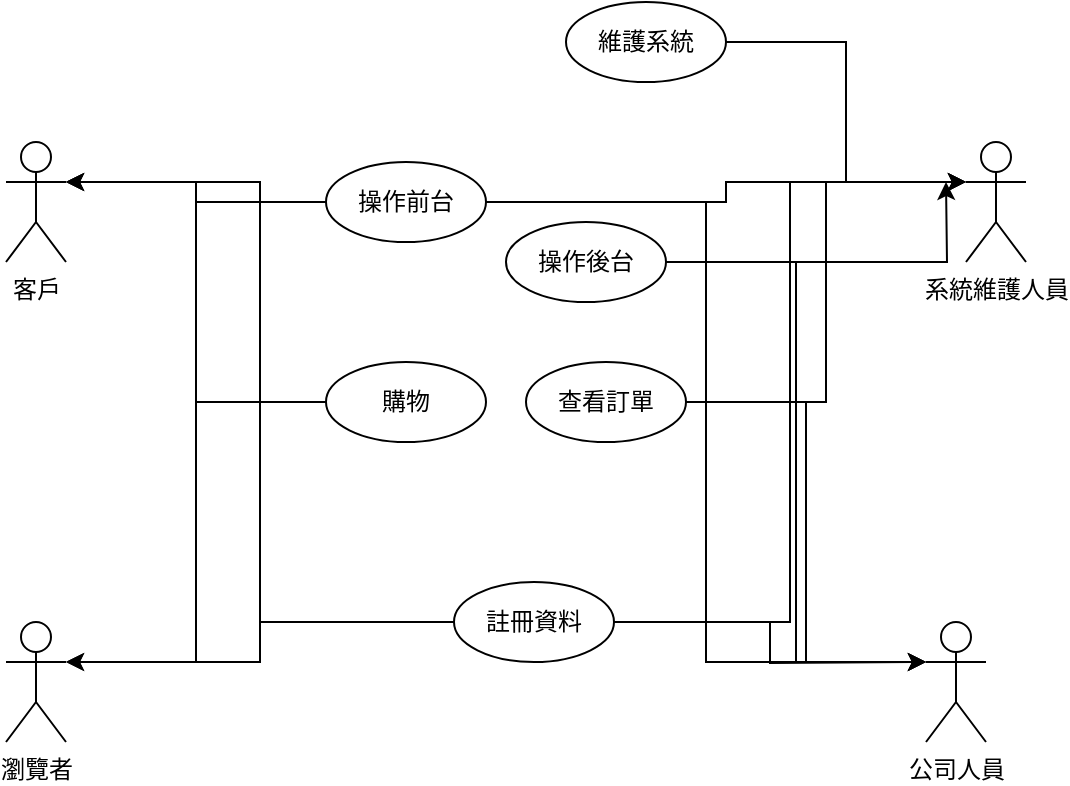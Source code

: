 <mxfile version="17.4.5" type="device" pages="3"><diagram id="V7DGzK6TTjDBdNX_tZ4m" name="(b) 小題"><mxGraphModel dx="1422" dy="738" grid="1" gridSize="10" guides="1" tooltips="1" connect="1" arrows="1" fold="1" page="1" pageScale="1" pageWidth="827" pageHeight="1169" math="0" shadow="0"><root><mxCell id="0"/><mxCell id="1" parent="0"/><mxCell id="cjrY74j4FSeVsqFnspbr-1" value="瀏覽者" style="shape=umlActor;verticalLabelPosition=bottom;verticalAlign=top;html=1;outlineConnect=0;" vertex="1" parent="1"><mxGeometry x="190" y="400" width="30" height="60" as="geometry"/></mxCell><mxCell id="cjrY74j4FSeVsqFnspbr-4" value="客戶" style="shape=umlActor;verticalLabelPosition=bottom;verticalAlign=top;html=1;outlineConnect=0;" vertex="1" parent="1"><mxGeometry x="190" y="160" width="30" height="60" as="geometry"/></mxCell><mxCell id="cjrY74j4FSeVsqFnspbr-5" value="公司人員" style="shape=umlActor;verticalLabelPosition=bottom;verticalAlign=top;html=1;outlineConnect=0;" vertex="1" parent="1"><mxGeometry x="650" y="400" width="30" height="60" as="geometry"/></mxCell><mxCell id="cjrY74j4FSeVsqFnspbr-6" value="系統維護人員" style="shape=umlActor;verticalLabelPosition=bottom;verticalAlign=top;html=1;outlineConnect=0;" vertex="1" parent="1"><mxGeometry x="670" y="160" width="30" height="60" as="geometry"/></mxCell><mxCell id="cjrY74j4FSeVsqFnspbr-30" style="edgeStyle=orthogonalEdgeStyle;rounded=0;orthogonalLoop=1;jettySize=auto;html=1;entryX=0;entryY=0.333;entryDx=0;entryDy=0;entryPerimeter=0;" edge="1" parent="1" source="cjrY74j4FSeVsqFnspbr-15" target="cjrY74j4FSeVsqFnspbr-6"><mxGeometry relative="1" as="geometry"/></mxCell><mxCell id="cjrY74j4FSeVsqFnspbr-31" style="edgeStyle=orthogonalEdgeStyle;rounded=0;orthogonalLoop=1;jettySize=auto;html=1;entryX=0;entryY=0.333;entryDx=0;entryDy=0;entryPerimeter=0;" edge="1" parent="1" source="cjrY74j4FSeVsqFnspbr-15" target="cjrY74j4FSeVsqFnspbr-5"><mxGeometry relative="1" as="geometry"/></mxCell><mxCell id="cjrY74j4FSeVsqFnspbr-33" style="edgeStyle=orthogonalEdgeStyle;rounded=0;orthogonalLoop=1;jettySize=auto;html=1;entryX=1;entryY=0.333;entryDx=0;entryDy=0;entryPerimeter=0;" edge="1" parent="1" source="cjrY74j4FSeVsqFnspbr-15" target="cjrY74j4FSeVsqFnspbr-4"><mxGeometry relative="1" as="geometry"/></mxCell><mxCell id="cjrY74j4FSeVsqFnspbr-34" style="edgeStyle=orthogonalEdgeStyle;rounded=0;orthogonalLoop=1;jettySize=auto;html=1;exitX=0;exitY=0.5;exitDx=0;exitDy=0;entryX=1;entryY=0.333;entryDx=0;entryDy=0;entryPerimeter=0;" edge="1" parent="1" source="cjrY74j4FSeVsqFnspbr-15" target="cjrY74j4FSeVsqFnspbr-1"><mxGeometry relative="1" as="geometry"/></mxCell><mxCell id="cjrY74j4FSeVsqFnspbr-15" value="操作前台" style="ellipse;whiteSpace=wrap;html=1;" vertex="1" parent="1"><mxGeometry x="350" y="170" width="80" height="40" as="geometry"/></mxCell><mxCell id="cjrY74j4FSeVsqFnspbr-24" style="edgeStyle=orthogonalEdgeStyle;rounded=0;orthogonalLoop=1;jettySize=auto;html=1;exitX=1;exitY=0.5;exitDx=0;exitDy=0;" edge="1" parent="1" source="cjrY74j4FSeVsqFnspbr-18"><mxGeometry relative="1" as="geometry"><mxPoint x="660" y="180" as="targetPoint"/><mxPoint x="550" y="220" as="sourcePoint"/></mxGeometry></mxCell><mxCell id="cjrY74j4FSeVsqFnspbr-25" style="edgeStyle=orthogonalEdgeStyle;rounded=0;orthogonalLoop=1;jettySize=auto;html=1;entryX=0;entryY=0.333;entryDx=0;entryDy=0;entryPerimeter=0;" edge="1" parent="1" source="cjrY74j4FSeVsqFnspbr-18" target="cjrY74j4FSeVsqFnspbr-5"><mxGeometry relative="1" as="geometry"/></mxCell><mxCell id="cjrY74j4FSeVsqFnspbr-18" value="操作後台" style="ellipse;whiteSpace=wrap;html=1;" vertex="1" parent="1"><mxGeometry x="440" y="200" width="80" height="40" as="geometry"/></mxCell><mxCell id="cjrY74j4FSeVsqFnspbr-32" style="edgeStyle=orthogonalEdgeStyle;rounded=0;orthogonalLoop=1;jettySize=auto;html=1;entryX=1;entryY=0.333;entryDx=0;entryDy=0;entryPerimeter=0;" edge="1" parent="1" source="cjrY74j4FSeVsqFnspbr-19" target="cjrY74j4FSeVsqFnspbr-4"><mxGeometry relative="1" as="geometry"/></mxCell><mxCell id="cjrY74j4FSeVsqFnspbr-19" value="購物" style="ellipse;whiteSpace=wrap;html=1;" vertex="1" parent="1"><mxGeometry x="350" y="270" width="80" height="40" as="geometry"/></mxCell><mxCell id="cjrY74j4FSeVsqFnspbr-28" style="edgeStyle=orthogonalEdgeStyle;rounded=0;orthogonalLoop=1;jettySize=auto;html=1;" edge="1" parent="1" source="cjrY74j4FSeVsqFnspbr-20"><mxGeometry relative="1" as="geometry"><mxPoint x="650" y="420" as="targetPoint"/></mxGeometry></mxCell><mxCell id="cjrY74j4FSeVsqFnspbr-29" style="edgeStyle=orthogonalEdgeStyle;rounded=0;orthogonalLoop=1;jettySize=auto;html=1;entryX=0;entryY=0.333;entryDx=0;entryDy=0;entryPerimeter=0;" edge="1" parent="1" source="cjrY74j4FSeVsqFnspbr-20" target="cjrY74j4FSeVsqFnspbr-6"><mxGeometry relative="1" as="geometry"/></mxCell><mxCell id="cjrY74j4FSeVsqFnspbr-35" style="edgeStyle=orthogonalEdgeStyle;rounded=0;orthogonalLoop=1;jettySize=auto;html=1;entryX=1;entryY=0.333;entryDx=0;entryDy=0;entryPerimeter=0;" edge="1" parent="1" source="cjrY74j4FSeVsqFnspbr-20" target="cjrY74j4FSeVsqFnspbr-1"><mxGeometry relative="1" as="geometry"/></mxCell><mxCell id="cjrY74j4FSeVsqFnspbr-36" style="edgeStyle=orthogonalEdgeStyle;rounded=0;orthogonalLoop=1;jettySize=auto;html=1;entryX=1;entryY=0.333;entryDx=0;entryDy=0;entryPerimeter=0;" edge="1" parent="1" source="cjrY74j4FSeVsqFnspbr-20" target="cjrY74j4FSeVsqFnspbr-4"><mxGeometry relative="1" as="geometry"/></mxCell><mxCell id="cjrY74j4FSeVsqFnspbr-20" value="註冊資料" style="ellipse;whiteSpace=wrap;html=1;" vertex="1" parent="1"><mxGeometry x="414" y="380" width="80" height="40" as="geometry"/></mxCell><mxCell id="cjrY74j4FSeVsqFnspbr-26" style="edgeStyle=orthogonalEdgeStyle;rounded=0;orthogonalLoop=1;jettySize=auto;html=1;entryX=0;entryY=0.333;entryDx=0;entryDy=0;entryPerimeter=0;" edge="1" parent="1" source="cjrY74j4FSeVsqFnspbr-21" target="cjrY74j4FSeVsqFnspbr-5"><mxGeometry relative="1" as="geometry"/></mxCell><mxCell id="cjrY74j4FSeVsqFnspbr-27" style="edgeStyle=orthogonalEdgeStyle;rounded=0;orthogonalLoop=1;jettySize=auto;html=1;exitX=1;exitY=0.5;exitDx=0;exitDy=0;entryX=0;entryY=0.333;entryDx=0;entryDy=0;entryPerimeter=0;" edge="1" parent="1" source="cjrY74j4FSeVsqFnspbr-21" target="cjrY74j4FSeVsqFnspbr-6"><mxGeometry relative="1" as="geometry"/></mxCell><mxCell id="cjrY74j4FSeVsqFnspbr-21" value="查看訂單" style="ellipse;whiteSpace=wrap;html=1;" vertex="1" parent="1"><mxGeometry x="450" y="270" width="80" height="40" as="geometry"/></mxCell><mxCell id="cjrY74j4FSeVsqFnspbr-23" style="edgeStyle=orthogonalEdgeStyle;rounded=0;orthogonalLoop=1;jettySize=auto;html=1;entryX=0;entryY=0.333;entryDx=0;entryDy=0;entryPerimeter=0;" edge="1" parent="1" source="cjrY74j4FSeVsqFnspbr-22" target="cjrY74j4FSeVsqFnspbr-6"><mxGeometry relative="1" as="geometry"/></mxCell><mxCell id="cjrY74j4FSeVsqFnspbr-22" value="維護系統" style="ellipse;whiteSpace=wrap;html=1;" vertex="1" parent="1"><mxGeometry x="470" y="90" width="80" height="40" as="geometry"/></mxCell></root></mxGraphModel></diagram><diagram id="BZPio_Jj3uGKRLuExNS9" name="(d) 小題"><mxGraphModel dx="1422" dy="738" grid="1" gridSize="10" guides="1" tooltips="1" connect="1" arrows="1" fold="1" page="1" pageScale="1" pageWidth="827" pageHeight="1169" math="0" shadow="0"><root><mxCell id="Udvxj7O8KsXDByOM07qp-0"/><mxCell id="Udvxj7O8KsXDByOM07qp-1" parent="Udvxj7O8KsXDByOM07qp-0"/><mxCell id="RrXS_4IhLIrWv5Xl0-7T-0" value="瀏覽者" style="shape=umlActor;verticalLabelPosition=bottom;verticalAlign=top;html=1;outlineConnect=0;" vertex="1" parent="Udvxj7O8KsXDByOM07qp-1"><mxGeometry x="190" y="400" width="30" height="60" as="geometry"/></mxCell><mxCell id="RrXS_4IhLIrWv5Xl0-7T-1" value="客戶" style="shape=umlActor;verticalLabelPosition=bottom;verticalAlign=top;html=1;outlineConnect=0;" vertex="1" parent="Udvxj7O8KsXDByOM07qp-1"><mxGeometry x="190" y="160" width="30" height="60" as="geometry"/></mxCell><mxCell id="RrXS_4IhLIrWv5Xl0-7T-2" value="公司人員" style="shape=umlActor;verticalLabelPosition=bottom;verticalAlign=top;html=1;outlineConnect=0;" vertex="1" parent="Udvxj7O8KsXDByOM07qp-1"><mxGeometry x="650" y="400" width="30" height="60" as="geometry"/></mxCell><mxCell id="RrXS_4IhLIrWv5Xl0-7T-3" value="系統維護人員" style="shape=umlActor;verticalLabelPosition=bottom;verticalAlign=top;html=1;outlineConnect=0;" vertex="1" parent="Udvxj7O8KsXDByOM07qp-1"><mxGeometry x="670" y="160" width="30" height="60" as="geometry"/></mxCell><mxCell id="RrXS_4IhLIrWv5Xl0-7T-4" style="edgeStyle=orthogonalEdgeStyle;rounded=0;orthogonalLoop=1;jettySize=auto;html=1;entryX=0;entryY=0.333;entryDx=0;entryDy=0;entryPerimeter=0;" edge="1" parent="Udvxj7O8KsXDByOM07qp-1" source="RrXS_4IhLIrWv5Xl0-7T-8" target="RrXS_4IhLIrWv5Xl0-7T-3"><mxGeometry relative="1" as="geometry"/></mxCell><mxCell id="RrXS_4IhLIrWv5Xl0-7T-5" style="edgeStyle=orthogonalEdgeStyle;rounded=0;orthogonalLoop=1;jettySize=auto;html=1;entryX=0;entryY=0.333;entryDx=0;entryDy=0;entryPerimeter=0;" edge="1" parent="Udvxj7O8KsXDByOM07qp-1" source="RrXS_4IhLIrWv5Xl0-7T-8" target="RrXS_4IhLIrWv5Xl0-7T-2"><mxGeometry relative="1" as="geometry"/></mxCell><mxCell id="RrXS_4IhLIrWv5Xl0-7T-6" style="edgeStyle=orthogonalEdgeStyle;rounded=0;orthogonalLoop=1;jettySize=auto;html=1;entryX=1;entryY=0.333;entryDx=0;entryDy=0;entryPerimeter=0;" edge="1" parent="Udvxj7O8KsXDByOM07qp-1" source="RrXS_4IhLIrWv5Xl0-7T-8" target="RrXS_4IhLIrWv5Xl0-7T-1"><mxGeometry relative="1" as="geometry"/></mxCell><mxCell id="RrXS_4IhLIrWv5Xl0-7T-7" style="edgeStyle=orthogonalEdgeStyle;rounded=0;orthogonalLoop=1;jettySize=auto;html=1;exitX=0;exitY=0.5;exitDx=0;exitDy=0;entryX=1;entryY=0.333;entryDx=0;entryDy=0;entryPerimeter=0;" edge="1" parent="Udvxj7O8KsXDByOM07qp-1" source="RrXS_4IhLIrWv5Xl0-7T-8" target="RrXS_4IhLIrWv5Xl0-7T-0"><mxGeometry relative="1" as="geometry"/></mxCell><mxCell id="RrXS_4IhLIrWv5Xl0-7T-8" value="操作前台" style="ellipse;whiteSpace=wrap;html=1;" vertex="1" parent="Udvxj7O8KsXDByOM07qp-1"><mxGeometry x="350" y="170" width="80" height="40" as="geometry"/></mxCell><mxCell id="RrXS_4IhLIrWv5Xl0-7T-9" style="edgeStyle=orthogonalEdgeStyle;rounded=0;orthogonalLoop=1;jettySize=auto;html=1;exitX=1;exitY=0.5;exitDx=0;exitDy=0;" edge="1" parent="Udvxj7O8KsXDByOM07qp-1" source="RrXS_4IhLIrWv5Xl0-7T-11"><mxGeometry relative="1" as="geometry"><mxPoint x="660" y="180" as="targetPoint"/><mxPoint x="550" y="220" as="sourcePoint"/></mxGeometry></mxCell><mxCell id="RrXS_4IhLIrWv5Xl0-7T-10" style="edgeStyle=orthogonalEdgeStyle;rounded=0;orthogonalLoop=1;jettySize=auto;html=1;entryX=0;entryY=0.333;entryDx=0;entryDy=0;entryPerimeter=0;" edge="1" parent="Udvxj7O8KsXDByOM07qp-1" source="RrXS_4IhLIrWv5Xl0-7T-11" target="RrXS_4IhLIrWv5Xl0-7T-2"><mxGeometry relative="1" as="geometry"/></mxCell><mxCell id="RrXS_4IhLIrWv5Xl0-7T-11" value="操作後台" style="ellipse;whiteSpace=wrap;html=1;" vertex="1" parent="Udvxj7O8KsXDByOM07qp-1"><mxGeometry x="440" y="200" width="80" height="40" as="geometry"/></mxCell><mxCell id="RrXS_4IhLIrWv5Xl0-7T-12" style="edgeStyle=orthogonalEdgeStyle;rounded=0;orthogonalLoop=1;jettySize=auto;html=1;entryX=1;entryY=0.333;entryDx=0;entryDy=0;entryPerimeter=0;" edge="1" parent="Udvxj7O8KsXDByOM07qp-1" source="RrXS_4IhLIrWv5Xl0-7T-13" target="RrXS_4IhLIrWv5Xl0-7T-1"><mxGeometry relative="1" as="geometry"/></mxCell><mxCell id="RrXS_4IhLIrWv5Xl0-7T-13" value="購物" style="ellipse;whiteSpace=wrap;html=1;" vertex="1" parent="Udvxj7O8KsXDByOM07qp-1"><mxGeometry x="350" y="270" width="80" height="40" as="geometry"/></mxCell><mxCell id="RrXS_4IhLIrWv5Xl0-7T-14" style="edgeStyle=orthogonalEdgeStyle;rounded=0;orthogonalLoop=1;jettySize=auto;html=1;" edge="1" parent="Udvxj7O8KsXDByOM07qp-1" source="RrXS_4IhLIrWv5Xl0-7T-18"><mxGeometry relative="1" as="geometry"><mxPoint x="650" y="420" as="targetPoint"/></mxGeometry></mxCell><mxCell id="RrXS_4IhLIrWv5Xl0-7T-15" style="edgeStyle=orthogonalEdgeStyle;rounded=0;orthogonalLoop=1;jettySize=auto;html=1;entryX=0;entryY=0.333;entryDx=0;entryDy=0;entryPerimeter=0;" edge="1" parent="Udvxj7O8KsXDByOM07qp-1" source="RrXS_4IhLIrWv5Xl0-7T-18" target="RrXS_4IhLIrWv5Xl0-7T-3"><mxGeometry relative="1" as="geometry"/></mxCell><mxCell id="RrXS_4IhLIrWv5Xl0-7T-16" style="edgeStyle=orthogonalEdgeStyle;rounded=0;orthogonalLoop=1;jettySize=auto;html=1;entryX=1;entryY=0.333;entryDx=0;entryDy=0;entryPerimeter=0;" edge="1" parent="Udvxj7O8KsXDByOM07qp-1" source="RrXS_4IhLIrWv5Xl0-7T-18" target="RrXS_4IhLIrWv5Xl0-7T-0"><mxGeometry relative="1" as="geometry"/></mxCell><mxCell id="RrXS_4IhLIrWv5Xl0-7T-17" style="edgeStyle=orthogonalEdgeStyle;rounded=0;orthogonalLoop=1;jettySize=auto;html=1;entryX=1;entryY=0.333;entryDx=0;entryDy=0;entryPerimeter=0;" edge="1" parent="Udvxj7O8KsXDByOM07qp-1" source="RrXS_4IhLIrWv5Xl0-7T-18" target="RrXS_4IhLIrWv5Xl0-7T-1"><mxGeometry relative="1" as="geometry"/></mxCell><mxCell id="RrXS_4IhLIrWv5Xl0-7T-18" value="註冊資料" style="ellipse;whiteSpace=wrap;html=1;" vertex="1" parent="Udvxj7O8KsXDByOM07qp-1"><mxGeometry x="414" y="380" width="80" height="40" as="geometry"/></mxCell><mxCell id="RrXS_4IhLIrWv5Xl0-7T-19" style="edgeStyle=orthogonalEdgeStyle;rounded=0;orthogonalLoop=1;jettySize=auto;html=1;entryX=0;entryY=0.333;entryDx=0;entryDy=0;entryPerimeter=0;" edge="1" parent="Udvxj7O8KsXDByOM07qp-1" source="RrXS_4IhLIrWv5Xl0-7T-21" target="RrXS_4IhLIrWv5Xl0-7T-2"><mxGeometry relative="1" as="geometry"/></mxCell><mxCell id="RrXS_4IhLIrWv5Xl0-7T-20" style="edgeStyle=orthogonalEdgeStyle;rounded=0;orthogonalLoop=1;jettySize=auto;html=1;exitX=1;exitY=0.5;exitDx=0;exitDy=0;entryX=0;entryY=0.333;entryDx=0;entryDy=0;entryPerimeter=0;" edge="1" parent="Udvxj7O8KsXDByOM07qp-1" source="RrXS_4IhLIrWv5Xl0-7T-21" target="RrXS_4IhLIrWv5Xl0-7T-3"><mxGeometry relative="1" as="geometry"/></mxCell><mxCell id="RrXS_4IhLIrWv5Xl0-7T-21" value="查看訂單" style="ellipse;whiteSpace=wrap;html=1;" vertex="1" parent="Udvxj7O8KsXDByOM07qp-1"><mxGeometry x="450" y="270" width="80" height="40" as="geometry"/></mxCell><mxCell id="RrXS_4IhLIrWv5Xl0-7T-22" style="edgeStyle=orthogonalEdgeStyle;rounded=0;orthogonalLoop=1;jettySize=auto;html=1;entryX=0;entryY=0.333;entryDx=0;entryDy=0;entryPerimeter=0;" edge="1" parent="Udvxj7O8KsXDByOM07qp-1" source="RrXS_4IhLIrWv5Xl0-7T-23" target="RrXS_4IhLIrWv5Xl0-7T-3"><mxGeometry relative="1" as="geometry"/></mxCell><mxCell id="RrXS_4IhLIrWv5Xl0-7T-23" value="維護系統" style="ellipse;whiteSpace=wrap;html=1;" vertex="1" parent="Udvxj7O8KsXDByOM07qp-1"><mxGeometry x="470" y="90" width="80" height="40" as="geometry"/></mxCell></root></mxGraphModel></diagram><diagram id="FHXIc3Kpj9RXKwcUpcDl" name="(e) 小題"><mxGraphModel dx="1422" dy="738" grid="1" gridSize="10" guides="1" tooltips="1" connect="1" arrows="1" fold="1" page="1" pageScale="1" pageWidth="827" pageHeight="1169" math="0" shadow="0"><root><mxCell id="0"/><mxCell id="1" parent="0"/><mxCell id="-IgZjn58HsdBe7SQFP6o-1" value="瀏覽者" style="shape=umlActor;verticalLabelPosition=bottom;verticalAlign=top;html=1;outlineConnect=0;" vertex="1" parent="1"><mxGeometry x="190" y="400" width="30" height="60" as="geometry"/></mxCell><mxCell id="-IgZjn58HsdBe7SQFP6o-2" value="客戶" style="shape=umlActor;verticalLabelPosition=bottom;verticalAlign=top;html=1;outlineConnect=0;" vertex="1" parent="1"><mxGeometry x="190" y="160" width="30" height="60" as="geometry"/></mxCell><mxCell id="-IgZjn58HsdBe7SQFP6o-3" value="公司人員" style="shape=umlActor;verticalLabelPosition=bottom;verticalAlign=top;html=1;outlineConnect=0;" vertex="1" parent="1"><mxGeometry x="650" y="400" width="30" height="60" as="geometry"/></mxCell><mxCell id="-IgZjn58HsdBe7SQFP6o-4" value="系統維護人員" style="shape=umlActor;verticalLabelPosition=bottom;verticalAlign=top;html=1;outlineConnect=0;" vertex="1" parent="1"><mxGeometry x="670" y="160" width="30" height="60" as="geometry"/></mxCell><mxCell id="-IgZjn58HsdBe7SQFP6o-5" style="edgeStyle=orthogonalEdgeStyle;rounded=0;orthogonalLoop=1;jettySize=auto;html=1;entryX=0;entryY=0.333;entryDx=0;entryDy=0;entryPerimeter=0;" edge="1" parent="1" source="-IgZjn58HsdBe7SQFP6o-9" target="-IgZjn58HsdBe7SQFP6o-4"><mxGeometry relative="1" as="geometry"/></mxCell><mxCell id="-IgZjn58HsdBe7SQFP6o-6" style="edgeStyle=orthogonalEdgeStyle;rounded=0;orthogonalLoop=1;jettySize=auto;html=1;entryX=0;entryY=0.333;entryDx=0;entryDy=0;entryPerimeter=0;" edge="1" parent="1" source="-IgZjn58HsdBe7SQFP6o-9" target="-IgZjn58HsdBe7SQFP6o-3"><mxGeometry relative="1" as="geometry"/></mxCell><mxCell id="-IgZjn58HsdBe7SQFP6o-7" style="edgeStyle=orthogonalEdgeStyle;rounded=0;orthogonalLoop=1;jettySize=auto;html=1;entryX=1;entryY=0.333;entryDx=0;entryDy=0;entryPerimeter=0;" edge="1" parent="1" source="-IgZjn58HsdBe7SQFP6o-9" target="-IgZjn58HsdBe7SQFP6o-2"><mxGeometry relative="1" as="geometry"/></mxCell><mxCell id="-IgZjn58HsdBe7SQFP6o-8" style="edgeStyle=orthogonalEdgeStyle;rounded=0;orthogonalLoop=1;jettySize=auto;html=1;exitX=0;exitY=0.5;exitDx=0;exitDy=0;entryX=1;entryY=0.333;entryDx=0;entryDy=0;entryPerimeter=0;" edge="1" parent="1" source="-IgZjn58HsdBe7SQFP6o-9" target="-IgZjn58HsdBe7SQFP6o-1"><mxGeometry relative="1" as="geometry"/></mxCell><mxCell id="-IgZjn58HsdBe7SQFP6o-9" value="操作前台" style="ellipse;whiteSpace=wrap;html=1;" vertex="1" parent="1"><mxGeometry x="350" y="170" width="80" height="40" as="geometry"/></mxCell><mxCell id="-IgZjn58HsdBe7SQFP6o-10" style="edgeStyle=orthogonalEdgeStyle;rounded=0;orthogonalLoop=1;jettySize=auto;html=1;exitX=1;exitY=0.5;exitDx=0;exitDy=0;" edge="1" parent="1" source="-IgZjn58HsdBe7SQFP6o-12"><mxGeometry relative="1" as="geometry"><mxPoint x="660" y="180" as="targetPoint"/><mxPoint x="550" y="220" as="sourcePoint"/></mxGeometry></mxCell><mxCell id="-IgZjn58HsdBe7SQFP6o-11" style="edgeStyle=orthogonalEdgeStyle;rounded=0;orthogonalLoop=1;jettySize=auto;html=1;entryX=0;entryY=0.333;entryDx=0;entryDy=0;entryPerimeter=0;" edge="1" parent="1" source="-IgZjn58HsdBe7SQFP6o-12" target="-IgZjn58HsdBe7SQFP6o-3"><mxGeometry relative="1" as="geometry"/></mxCell><mxCell id="-IgZjn58HsdBe7SQFP6o-12" value="操作後台" style="ellipse;whiteSpace=wrap;html=1;" vertex="1" parent="1"><mxGeometry x="440" y="200" width="80" height="40" as="geometry"/></mxCell><mxCell id="-IgZjn58HsdBe7SQFP6o-13" style="edgeStyle=orthogonalEdgeStyle;rounded=0;orthogonalLoop=1;jettySize=auto;html=1;entryX=1;entryY=0.333;entryDx=0;entryDy=0;entryPerimeter=0;" edge="1" parent="1" source="-IgZjn58HsdBe7SQFP6o-14" target="-IgZjn58HsdBe7SQFP6o-2"><mxGeometry relative="1" as="geometry"/></mxCell><mxCell id="-IgZjn58HsdBe7SQFP6o-14" value="購物" style="ellipse;whiteSpace=wrap;html=1;" vertex="1" parent="1"><mxGeometry x="350" y="270" width="80" height="40" as="geometry"/></mxCell><mxCell id="-IgZjn58HsdBe7SQFP6o-15" style="edgeStyle=orthogonalEdgeStyle;rounded=0;orthogonalLoop=1;jettySize=auto;html=1;" edge="1" parent="1" source="-IgZjn58HsdBe7SQFP6o-19"><mxGeometry relative="1" as="geometry"><mxPoint x="650" y="420" as="targetPoint"/></mxGeometry></mxCell><mxCell id="-IgZjn58HsdBe7SQFP6o-16" style="edgeStyle=orthogonalEdgeStyle;rounded=0;orthogonalLoop=1;jettySize=auto;html=1;entryX=0;entryY=0.333;entryDx=0;entryDy=0;entryPerimeter=0;" edge="1" parent="1" source="-IgZjn58HsdBe7SQFP6o-19" target="-IgZjn58HsdBe7SQFP6o-4"><mxGeometry relative="1" as="geometry"/></mxCell><mxCell id="-IgZjn58HsdBe7SQFP6o-17" style="edgeStyle=orthogonalEdgeStyle;rounded=0;orthogonalLoop=1;jettySize=auto;html=1;entryX=1;entryY=0.333;entryDx=0;entryDy=0;entryPerimeter=0;" edge="1" parent="1" source="-IgZjn58HsdBe7SQFP6o-19" target="-IgZjn58HsdBe7SQFP6o-1"><mxGeometry relative="1" as="geometry"/></mxCell><mxCell id="-IgZjn58HsdBe7SQFP6o-18" style="edgeStyle=orthogonalEdgeStyle;rounded=0;orthogonalLoop=1;jettySize=auto;html=1;entryX=1;entryY=0.333;entryDx=0;entryDy=0;entryPerimeter=0;" edge="1" parent="1" source="-IgZjn58HsdBe7SQFP6o-19" target="-IgZjn58HsdBe7SQFP6o-2"><mxGeometry relative="1" as="geometry"/></mxCell><mxCell id="-IgZjn58HsdBe7SQFP6o-19" value="註冊資料" style="ellipse;whiteSpace=wrap;html=1;" vertex="1" parent="1"><mxGeometry x="414" y="380" width="80" height="40" as="geometry"/></mxCell><mxCell id="-IgZjn58HsdBe7SQFP6o-20" style="edgeStyle=orthogonalEdgeStyle;rounded=0;orthogonalLoop=1;jettySize=auto;html=1;entryX=0;entryY=0.333;entryDx=0;entryDy=0;entryPerimeter=0;" edge="1" parent="1" source="-IgZjn58HsdBe7SQFP6o-22" target="-IgZjn58HsdBe7SQFP6o-3"><mxGeometry relative="1" as="geometry"/></mxCell><mxCell id="-IgZjn58HsdBe7SQFP6o-21" style="edgeStyle=orthogonalEdgeStyle;rounded=0;orthogonalLoop=1;jettySize=auto;html=1;exitX=1;exitY=0.5;exitDx=0;exitDy=0;entryX=0;entryY=0.333;entryDx=0;entryDy=0;entryPerimeter=0;" edge="1" parent="1" source="-IgZjn58HsdBe7SQFP6o-22" target="-IgZjn58HsdBe7SQFP6o-4"><mxGeometry relative="1" as="geometry"/></mxCell><mxCell id="-IgZjn58HsdBe7SQFP6o-22" value="查看訂單" style="ellipse;whiteSpace=wrap;html=1;" vertex="1" parent="1"><mxGeometry x="450" y="270" width="80" height="40" as="geometry"/></mxCell><mxCell id="-IgZjn58HsdBe7SQFP6o-23" style="edgeStyle=orthogonalEdgeStyle;rounded=0;orthogonalLoop=1;jettySize=auto;html=1;entryX=0;entryY=0.333;entryDx=0;entryDy=0;entryPerimeter=0;" edge="1" parent="1" source="-IgZjn58HsdBe7SQFP6o-24" target="-IgZjn58HsdBe7SQFP6o-4"><mxGeometry relative="1" as="geometry"/></mxCell><mxCell id="-IgZjn58HsdBe7SQFP6o-24" value="維護系統" style="ellipse;whiteSpace=wrap;html=1;" vertex="1" parent="1"><mxGeometry x="470" y="90" width="80" height="40" as="geometry"/></mxCell></root></mxGraphModel></diagram></mxfile>